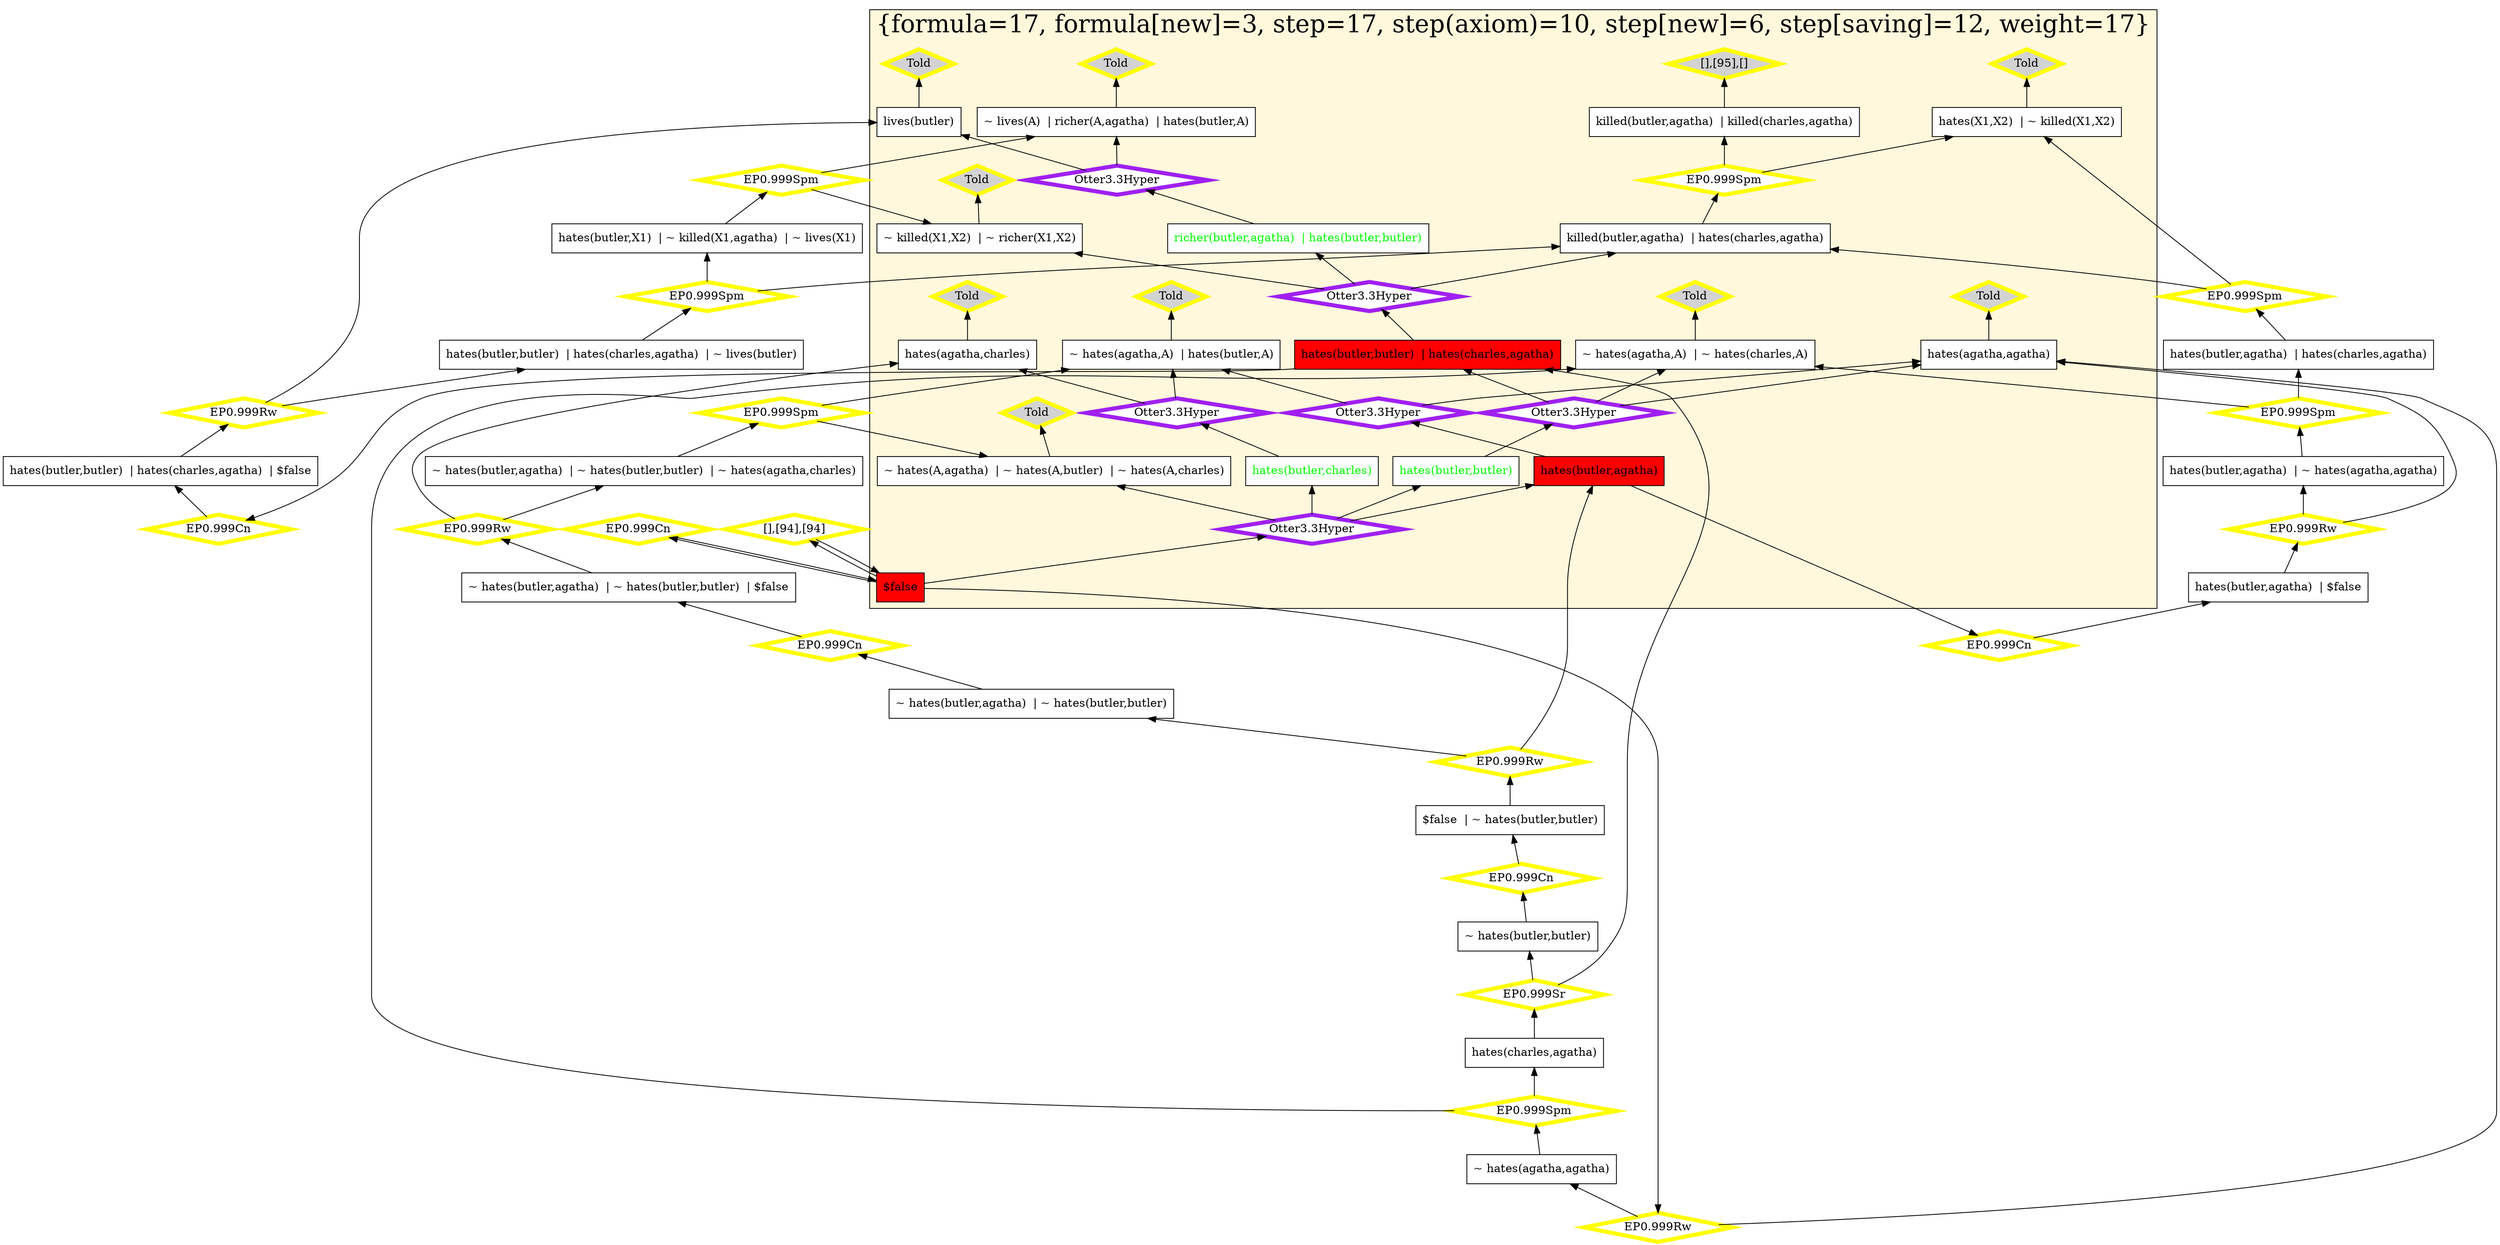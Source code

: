 digraph g 
{ rankdir=BT;
   
  "x_88" [ URL="http://inference-web.org/proofs/tptp/Solutions/PUZ/PUZ001-1/Otter---3.3/answer.owl#ns_20_conclusion" color="black" shape="box" label="hates(charles,agatha)  | hates(butler,butler)" fillcolor="red" style="filled"  ];
  "x_30" [ color="black" shape="box" label="hates(butler,butler)  | hates(charles,agatha)  | $false" fillcolor="white" style="filled"  ];
  "x_73" [ color="black" shape="box" label="hates(butler,X1)  | ~ hates(agatha,X1)" fillcolor="white" style="filled"  ];
  "x_60" [ fontcolor="green" URL="http://inference-web.org/proofs/tptp/Solutions/PUZ/PUZ001-1/Otter---3.3/answer.owl#ns_17_conclusion" color="black" shape="box" label="hates(butler,charles)" fillcolor="white" style="filled"  ];
  "x_33" [ fontcolor="green" URL="http://inference-web.org/proofs/tptp/Solutions/PUZ/PUZ001-1/Otter---3.3/answer.owl#ns_14_conclusion" color="black" shape="box" label="richer(butler,agatha)  | hates(butler,butler)" fillcolor="white" style="filled"  ];
  "x_21" [ URL="http://inference-web.org/proofs/tptp/Solutions/PUZ/PUZ001-1/Otter---3.3/answer.owl#ns_16_conclusion" color="black" shape="box" label="hates(butler,agatha)" fillcolor="red" style="filled"  ];
  "x_94" [ color="black" shape="box" label="$false" fillcolor="red" style="filled"  ];
  "x_39" [ color="black" shape="box" label="richer(X1,agatha)  | hates(butler,X1)  | ~ lives(X1)" fillcolor="white" style="filled"  ];
  "x_64" [ color="black" shape="box" label="$false  | ~ hates(butler,butler)" fillcolor="white" style="filled"  ];
  "x_66" [ color="black" shape="box" label="~ hates(X1,agatha)  | ~ hates(X1,butler)  | ~ hates(X1,charles)" fillcolor="white" style="filled"  ];
  "x_36" [ color="black" shape="box" label="hates(butler,agatha)  | $false" fillcolor="white" style="filled"  ];
  "x_95" [ color="black" shape="box" label="killed(butler,agatha)  | killed(charles,agatha)" fillcolor="white" style="filled"  ];
  "x_94" [ color="black" shape="box" label="$false" fillcolor="red" style="filled"  ];
  "x_39" [ URL="http://inference-web.org/proofs/tptp/Solutions/PUZ/PUZ001-1/Otter---3.3/answer.owl#ns_6_conclusion" color="black" shape="box" label="~ lives(A)  | richer(A,agatha)  | hates(butler,A)" fillcolor="white" style="filled"  ];
  "x_23" [ URL="http://inference-web.org/proofs/tptp/Solutions/PUZ/PUZ001-1/Otter---3.3/answer.owl#ns_11_conclusion" color="black" shape="box" label="hates(agatha,charles)" fillcolor="white" style="filled"  ];
  "x_97" [ fontcolor="green" URL="http://inference-web.org/proofs/tptp/Solutions/PUZ/PUZ001-1/Otter---3.3/answer.owl#ns_21_conclusion" color="black" shape="box" label="hates(butler,butler)" fillcolor="white" style="filled"  ];
  "x_8" [ color="black" shape="box" label="~ hates(butler,agatha)  | ~ hates(butler,butler)  | ~ hates(agatha,charles)" fillcolor="white" style="filled"  ];
  "x_94" [ color="black" shape="box" label="$false" fillcolor="red" style="filled"  ];
  "x_42" [ color="black" shape="box" label="~ hates(butler,agatha)  | ~ hates(butler,butler)" fillcolor="white" style="filled"  ];
  "x_94" [ URL="http://inference-web.org/proofs/tptp/Solutions/PUZ/PUZ001-1/Otter---3.3/answer.owl#ns_23_conclusion" color="black" shape="box" label="$false" fillcolor="red" style="filled"  ];
  "x_45" [ color="black" shape="box" label="hates(X1,X2)  | ~ killed(X1,X2)" fillcolor="white" style="filled"  ];
  "x_102" [ color="black" shape="box" label="~ hates(butler,butler)" fillcolor="white" style="filled"  ];
  "x_88" [ color="black" shape="box" label="hates(butler,butler)  | hates(charles,agatha)" fillcolor="red" style="filled"  ];
  "x_71" [ URL="http://inference-web.org/proofs/tptp/Solutions/PUZ/PUZ001-1/Otter---3.3/answer.owl#ns_8_conclusion" color="black" shape="box" label="lives(butler)" fillcolor="white" style="filled"  ];
  "x_73" [ URL="http://inference-web.org/proofs/tptp/Solutions/PUZ/PUZ001-1/Otter---3.3/answer.owl#ns_5_conclusion" color="black" shape="box" label="~ hates(agatha,A)  | hates(butler,A)" fillcolor="white" style="filled"  ];
  "x_75" [ color="black" shape="box" label="~ hates(agatha,agatha)" fillcolor="white" style="filled"  ];
  "x_104" [ color="black" shape="box" label="hates(butler,butler)  | hates(charles,agatha)  | ~ lives(butler)" fillcolor="white" style="filled"  ];
  "x_105" [ color="black" shape="box" label="hates(agatha,agatha)" fillcolor="white" style="filled"  ];
  "x_18" [ color="black" shape="box" label="hates(charles,agatha)  | killed(butler,agatha)" fillcolor="white" style="filled"  ];
  "x_71" [ color="black" shape="box" label="lives(butler)" fillcolor="white" style="filled"  ];
  "x_66" [ URL="http://inference-web.org/proofs/tptp/Solutions/PUZ/PUZ001-1/Otter---3.3/answer.owl#ns_3_conclusion" color="black" shape="box" label="~ hates(A,agatha)  | ~ hates(A,butler)  | ~ hates(A,charles)" fillcolor="white" style="filled"  ];
  "x_21" [ color="black" shape="box" label="hates(butler,agatha)" fillcolor="red" style="filled"  ];
  "x_50" [ color="black" shape="box" label="hates(butler,agatha)  | hates(charles,agatha)" fillcolor="white" style="filled"  ];
  "x_23" [ color="black" shape="box" label="hates(agatha,charles)" fillcolor="white" style="filled"  ];
  "x_105" [ URL="http://inference-web.org/proofs/tptp/Solutions/PUZ/PUZ001-1/Otter---3.3/answer.owl#ns_10_conclusion" color="black" shape="box" label="hates(agatha,agatha)" fillcolor="white" style="filled"  ];
  "x_51" [ color="black" shape="box" label="hates(charles,agatha)" fillcolor="white" style="filled"  ];
  "x_107" [ color="black" shape="box" label="~ hates(agatha,X1)  | ~ hates(charles,X1)" fillcolor="white" style="filled"  ];
  "x_107" [ URL="http://inference-web.org/proofs/tptp/Solutions/PUZ/PUZ001-1/Otter---3.3/answer.owl#ns_2_conclusion" color="black" shape="box" label="~ hates(agatha,A)  | ~ hates(charles,A)" fillcolor="white" style="filled"  ];
  "x_81" [ color="black" shape="box" label="hates(butler,agatha)  | ~ hates(agatha,agatha)" fillcolor="white" style="filled"  ];
  "x_110" [ URL="http://inference-web.org/proofs/tptp/Solutions/PUZ/PUZ001-1/Otter---3.3/answer.owl#ns_1_conclusion" color="black" shape="box" label="~ killed(A,B)  | ~ richer(A,B)" fillcolor="white" style="filled"  ];
  "x_109" [ color="black" shape="box" label="~ hates(butler,agatha)  | ~ hates(butler,butler)  | $false" fillcolor="white" style="filled"  ];
  "x_18" [ URL="http://inference-web.org/proofs/tptp/Solutions/PUZ/PUZ001-1/Otter---3.3/answer.owl#ns_18_conclusion" color="black" shape="box" label="killed(butler,agatha)  | hates(charles,agatha)" fillcolor="white" style="filled"  ];
  "x_55" [ color="black" shape="box" label="hates(butler,X1)  | ~ killed(X1,agatha)  | ~ lives(X1)" fillcolor="white" style="filled"  ];
  "x_110" [ color="black" shape="box" label="~ killed(X1,X2)  | ~ richer(X1,X2)" fillcolor="white" style="filled"  ];
  "3442a9b8:1242bb91223:-7f41" [ URL="http://browser.inference-web.org/iwbrowser/BrowseNodeSet?url=http%3A%2F%2Finference-web.org%2Fproofs%2Ftptp%2FSolutions%2FPUZ%2FPUZ001-1%2FEP---1.1pre%2Fanswer.owl%23ns_4" color="yellow" shape="diamond" label="Told" fillcolor="lightgrey" style="filled" penwidth="5"  ];
  "x_110" -> "3442a9b8:1242bb91223:-7f41";
  "3442a9b8:1242bb91223:-7fbd" [ URL="http://browser.inference-web.org/iwbrowser/BrowseNodeSet?url=http%3A%2F%2Finference-web.org%2Fproofs%2Ftptp%2FSolutions%2FPUZ%2FPUZ001-1%2FEP---1.1pre%2Fanswer.owl%23answer" color="yellow" shape="diamond" label="[],[94],[94]" fillcolor="white" style="filled" penwidth="5"  ];
  "x_94" -> "3442a9b8:1242bb91223:-7fbd";
  "3442a9b8:1242bb91223:-7fbd" -> "x_94";
  "3442a9b8:1242bb91223:-7f98" [ URL="http://browser.inference-web.org/iwbrowser/BrowseNodeSet?url=http%3A%2F%2Finference-web.org%2Fproofs%2Ftptp%2FSolutions%2FPUZ%2FPUZ001-1%2FEP---1.1pre%2Fanswer.owl%23ns_35" color="yellow" shape="diamond" label="EP0.999Cn" fillcolor="white" style="filled" penwidth="5"  ];
  "x_21" -> "3442a9b8:1242bb91223:-7f98";
  "3442a9b8:1242bb91223:-7f98" -> "x_36";
  "3442a9b8:1242bb91223:-7f5a" [ URL="http://browser.inference-web.org/iwbrowser/BrowseNodeSet?url=http%3A%2F%2Finference-web.org%2Fproofs%2Ftptp%2FSolutions%2FPUZ%2FPUZ001-1%2FEP---1.1pre%2Fanswer.owl%23ns_26" color="yellow" shape="diamond" label="EP0.999Rw" fillcolor="white" style="filled" penwidth="5"  ];
  "x_30" -> "3442a9b8:1242bb91223:-7f5a";
  "3442a9b8:1242bb91223:-7f5a" -> "x_71";
  "3442a9b8:1242bb91223:-7f5a" -> "x_104";
  "3442a9b8:1242bb91223:-7fa1" [ URL="http://browser.inference-web.org/iwbrowser/BrowseNodeSet?url=http%3A%2F%2Finference-web.org%2Fproofs%2Ftptp%2FSolutions%2FPUZ%2FPUZ001-1%2FEP---1.1pre%2Fanswer.owl%23ns_38" color="yellow" shape="diamond" label="EP0.999Cn" fillcolor="white" style="filled" penwidth="5"  ];
  "x_102" -> "3442a9b8:1242bb91223:-7fa1";
  "3442a9b8:1242bb91223:-7fa1" -> "x_64";
  "3442a9b8:1242bb91223:-7f63" [ URL="http://browser.inference-web.org/iwbrowser/BrowseNodeSet?url=http%3A%2F%2Finference-web.org%2Fproofs%2Ftptp%2FSolutions%2FPUZ%2FPUZ001-1%2FEP---1.1pre%2Fanswer.owl%23ns_6" color="yellow" shape="diamond" label="Told" fillcolor="lightgrey" style="filled" penwidth="5"  ];
  "x_66" -> "3442a9b8:1242bb91223:-7f63";
  "3442a9b8:1242bb91223:-7f77" [ URL="http://browser.inference-web.org/iwbrowser/BrowseNodeSet?url=http%3A%2F%2Finference-web.org%2Fproofs%2Ftptp%2FSolutions%2FPUZ%2FPUZ001-1%2FEP---1.1pre%2Fanswer.owl%23ns_19" color="yellow" shape="diamond" label="EP0.999Rw" fillcolor="white" style="filled" penwidth="5"  ];
  "x_109" -> "3442a9b8:1242bb91223:-7f77";
  "3442a9b8:1242bb91223:-7f77" -> "x_8";
  "3442a9b8:1242bb91223:-7f77" -> "x_23";
  "3442a9b8:1242bb91223:-7f46" [ URL="http://browser.inference-web.org/iwbrowser/BrowseNodeSet?url=http%3A%2F%2Finference-web.org%2Fproofs%2Ftptp%2FSolutions%2FPUZ%2FPUZ001-1%2FEP---1.1pre%2Fanswer.owl%23ns_11" color="yellow" shape="diamond" label="Told" fillcolor="lightgrey" style="filled" penwidth="5"  ];
  "x_39" -> "3442a9b8:1242bb91223:-7f46";
  "3442a9b8:1242bb91223:-7ffb" [ URL="http://browser.inference-web.org/iwbrowser/BrowseNodeSet?url=http%3A%2F%2Finference-web.org%2Fproofs%2Ftptp%2FSolutions%2FPUZ%2FPUZ001-1%2FOtter---3.3%2Fanswer.owl%23ns_17" color="purple" shape="diamond" label="Otter3.3Hyper" fillcolor="white" style="filled" penwidth="5"  ];
  "x_60" -> "3442a9b8:1242bb91223:-7ffb";
  "3442a9b8:1242bb91223:-7ffb" -> "x_23";
  "3442a9b8:1242bb91223:-7ffb" -> "x_73";
  "3442a9b8:1242bb91223:-7f94" [ URL="http://browser.inference-web.org/iwbrowser/BrowseNodeSet?url=http%3A%2F%2Finference-web.org%2Fproofs%2Ftptp%2FSolutions%2FPUZ%2FPUZ001-1%2FEP---1.1pre%2Fanswer.owl%23ns_34" color="yellow" shape="diamond" label="EP0.999Rw" fillcolor="white" style="filled" penwidth="5"  ];
  "x_36" -> "3442a9b8:1242bb91223:-7f94";
  "3442a9b8:1242bb91223:-7f94" -> "x_81";
  "3442a9b8:1242bb91223:-7f94" -> "x_105";
  "3442a9b8:1242bb91223:-7ff2" [ URL="http://browser.inference-web.org/iwbrowser/BrowseNodeSet?url=http%3A%2F%2Finference-web.org%2Fproofs%2Ftptp%2FSolutions%2FPUZ%2FPUZ001-1%2FOtter---3.3%2Fanswer.owl%23ns_16" color="purple" shape="diamond" label="Otter3.3Hyper" fillcolor="white" style="filled" penwidth="5"  ];
  "x_21" -> "3442a9b8:1242bb91223:-7ff2";
  "3442a9b8:1242bb91223:-7ff2" -> "x_73";
  "3442a9b8:1242bb91223:-7ff2" -> "x_105";
  "3442a9b8:1242bb91223:-7f8f" [ URL="http://browser.inference-web.org/iwbrowser/BrowseNodeSet?url=http%3A%2F%2Finference-web.org%2Fproofs%2Ftptp%2FSolutions%2FPUZ%2FPUZ001-1%2FEP---1.1pre%2Fanswer.owl%23ns_33" color="yellow" shape="diamond" label="EP0.999Spm" fillcolor="white" style="filled" penwidth="5"  ];
  "x_81" -> "3442a9b8:1242bb91223:-7f8f";
  "3442a9b8:1242bb91223:-7f8f" -> "x_50";
  "3442a9b8:1242bb91223:-7f8f" -> "x_107";
  "3442a9b8:1242bb91223:-7fb5" [ URL="http://browser.inference-web.org/iwbrowser/BrowseNodeSet?url=http%3A%2F%2Finference-web.org%2Fproofs%2Ftptp%2FSolutions%2FPUZ%2FPUZ001-1%2FEP---1.1pre%2Fanswer.owl%23ns_43" color="yellow" shape="diamond" label="EP0.999Rw" fillcolor="white" style="filled" penwidth="5"  ];
  "x_94" -> "3442a9b8:1242bb91223:-7fb5";
  "3442a9b8:1242bb91223:-7fb5" -> "x_75";
  "3442a9b8:1242bb91223:-7fb5" -> "x_105";
  "3442a9b8:1242bb91223:-7f9d" [ URL="http://browser.inference-web.org/iwbrowser/BrowseNodeSet?url=http%3A%2F%2Finference-web.org%2Fproofs%2Ftptp%2FSolutions%2FPUZ%2FPUZ001-1%2FEP---1.1pre%2Fanswer.owl%23ns_37" color="yellow" shape="diamond" label="EP0.999Rw" fillcolor="white" style="filled" penwidth="5"  ];
  "x_64" -> "3442a9b8:1242bb91223:-7f9d";
  "3442a9b8:1242bb91223:-7f9d" -> "x_21";
  "3442a9b8:1242bb91223:-7f9d" -> "x_42";
  "3442a9b8:1242bb91223:-7fb0" [ URL="http://browser.inference-web.org/iwbrowser/BrowseNodeSet?url=http%3A%2F%2Finference-web.org%2Fproofs%2Ftptp%2FSolutions%2FPUZ%2FPUZ001-1%2FEP---1.1pre%2Fanswer.owl%23ns_7" color="yellow" shape="diamond" label="Told" fillcolor="lightgrey" style="filled" penwidth="5"  ];
  "x_105" -> "3442a9b8:1242bb91223:-7fb0";
  "3442a9b8:1242bb91223:-7f85" [ URL="http://browser.inference-web.org/iwbrowser/BrowseNodeSet?url=http%3A%2F%2Finference-web.org%2Fproofs%2Ftptp%2FSolutions%2FPUZ%2FPUZ001-1%2FEP---1.1pre%2Fanswer.owl%23ns_9" color="yellow" shape="diamond" label="Told" fillcolor="lightgrey" style="filled" penwidth="5"  ];
  "x_45" -> "3442a9b8:1242bb91223:-7f85";
  "3442a9b8:1242bb91223:-7f68" [ URL="http://browser.inference-web.org/iwbrowser/BrowseNodeSet?url=http%3A%2F%2Finference-web.org%2Fproofs%2Ftptp%2FSolutions%2FPUZ%2FPUZ001-1%2FEP---1.1pre%2Fanswer.owl%23ns_10" color="yellow" shape="diamond" label="Told" fillcolor="lightgrey" style="filled" penwidth="5"  ];
  "x_73" -> "3442a9b8:1242bb91223:-7f68";
  "3442a9b8:1242bb91223:-7f7b" [ URL="http://browser.inference-web.org/iwbrowser/BrowseNodeSet?url=http%3A%2F%2Finference-web.org%2Fproofs%2Ftptp%2FSolutions%2FPUZ%2FPUZ001-1%2FEP---1.1pre%2Fanswer.owl%23ns_20" color="yellow" shape="diamond" label="EP0.999Cn" fillcolor="white" style="filled" penwidth="5"  ];
  "x_42" -> "3442a9b8:1242bb91223:-7f7b";
  "3442a9b8:1242bb91223:-7f7b" -> "x_109";
  "3442a9b8:1242bb91223:-7fb9" [ URL="http://browser.inference-web.org/iwbrowser/BrowseNodeSet?url=http%3A%2F%2Finference-web.org%2Fproofs%2Ftptp%2FSolutions%2FPUZ%2FPUZ001-1%2FEP---1.1pre%2Fanswer.owl%23ns_44" color="yellow" shape="diamond" label="EP0.999Cn" fillcolor="white" style="filled" penwidth="5"  ];
  "x_94" -> "3442a9b8:1242bb91223:-7fb9";
  "3442a9b8:1242bb91223:-7fb9" -> "x_94";
  "3442a9b8:1242bb91223:-7fe9" [ URL="http://browser.inference-web.org/iwbrowser/BrowseNodeSet?url=http%3A%2F%2Finference-web.org%2Fproofs%2Ftptp%2FSolutions%2FPUZ%2FPUZ001-1%2FOtter---3.3%2Fanswer.owl%23ns_21" color="purple" shape="diamond" label="Otter3.3Hyper" fillcolor="white" style="filled" penwidth="5"  ];
  "x_97" -> "3442a9b8:1242bb91223:-7fe9";
  "3442a9b8:1242bb91223:-7fe9" -> "x_88";
  "3442a9b8:1242bb91223:-7fe9" -> "x_105";
  "3442a9b8:1242bb91223:-7fe9" -> "x_107";
  "3442a9b8:1242bb91223:-7f50" [ URL="http://browser.inference-web.org/iwbrowser/BrowseNodeSet?url=http%3A%2F%2Finference-web.org%2Fproofs%2Ftptp%2FSolutions%2FPUZ%2FPUZ001-1%2FEP---1.1pre%2Fanswer.owl%23ns_25" color="yellow" shape="diamond" label="EP0.999Spm" fillcolor="white" style="filled" penwidth="5"  ];
  "x_104" -> "3442a9b8:1242bb91223:-7f50";
  "3442a9b8:1242bb91223:-7f50" -> "x_18";
  "3442a9b8:1242bb91223:-7f50" -> "x_55";
  "3442a9b8:1242bb91223:-7f80" [ URL="http://browser.inference-web.org/iwbrowser/BrowseNodeSet?url=http%3A%2F%2Finference-web.org%2Fproofs%2Ftptp%2FSolutions%2FPUZ%2FPUZ001-1%2FEP---1.1pre%2Fanswer.owl%23ns_5" color="yellow" shape="diamond" label="Told" fillcolor="lightgrey" style="filled" penwidth="5"  ];
  "x_107" -> "3442a9b8:1242bb91223:-7f80";
  "3442a9b8:1242bb91223:-7f55" [ URL="http://browser.inference-web.org/iwbrowser/BrowseNodeSet?url=http%3A%2F%2Finference-web.org%2Fproofs%2Ftptp%2FSolutions%2FPUZ%2FPUZ001-1%2FEP---1.1pre%2Fanswer.owl%23ns_2" color="yellow" shape="diamond" label="Told" fillcolor="lightgrey" style="filled" penwidth="5"  ];
  "x_71" -> "3442a9b8:1242bb91223:-7f55";
  "3442a9b8:1242bb91223:-7f8a" [ URL="http://browser.inference-web.org/iwbrowser/BrowseNodeSet?url=http%3A%2F%2Finference-web.org%2Fproofs%2Ftptp%2FSolutions%2FPUZ%2FPUZ001-1%2FEP---1.1pre%2Fanswer.owl%23ns_24" color="yellow" shape="diamond" label="EP0.999Spm" fillcolor="white" style="filled" penwidth="5"  ];
  "x_50" -> "3442a9b8:1242bb91223:-7f8a";
  "3442a9b8:1242bb91223:-7f8a" -> "x_18";
  "3442a9b8:1242bb91223:-7f8a" -> "x_45";
  "3442a9b8:1242bb91223:-7fc2" [ URL="http://browser.inference-web.org/iwbrowser/BrowseNodeSet?url=http%3A%2F%2Finference-web.org%2Fproofs%2Ftptp%2FSolutions%2FPUZ%2FPUZ001-1%2FEP---1.1pre%2Fanswer.owl%23ns_12" color="yellow" shape="diamond" label="[],[95],[]" fillcolor="lightgrey" style="filled" penwidth="5"  ];
  "x_95" -> "3442a9b8:1242bb91223:-7fc2";
  "3442a9b8:1242bb91223:-7fc7" [ URL="http://browser.inference-web.org/iwbrowser/BrowseNodeSet?url=http%3A%2F%2Finference-web.org%2Fproofs%2Ftptp%2FSolutions%2FPUZ%2FPUZ001-1%2FEP---1.1pre%2Fanswer.owl%23ns_13" color="yellow" shape="diamond" label="EP0.999Spm" fillcolor="white" style="filled" penwidth="5"  ];
  "x_18" -> "3442a9b8:1242bb91223:-7fc7";
  "3442a9b8:1242bb91223:-7fc7" -> "x_45";
  "3442a9b8:1242bb91223:-7fc7" -> "x_95";
  "3442a9b8:1242bb91223:-7f6d" [ URL="http://browser.inference-web.org/iwbrowser/BrowseNodeSet?url=http%3A%2F%2Finference-web.org%2Fproofs%2Ftptp%2FSolutions%2FPUZ%2FPUZ001-1%2FEP---1.1pre%2Fanswer.owl%23ns_18" color="yellow" shape="diamond" label="EP0.999Spm" fillcolor="white" style="filled" penwidth="5"  ];
  "x_8" -> "3442a9b8:1242bb91223:-7f6d";
  "3442a9b8:1242bb91223:-7f6d" -> "x_66";
  "3442a9b8:1242bb91223:-7f6d" -> "x_73";
  "3442a9b8:1242bb91223:-8000" [ URL="http://browser.inference-web.org/iwbrowser/BrowseNodeSet?url=http%3A%2F%2Finference-web.org%2Fproofs%2Ftptp%2FSolutions%2FPUZ%2FPUZ001-1%2FOtter---3.3%2Fanswer.owl%23answer" color="purple" shape="diamond" label="Otter3.3Hyper" fillcolor="white" style="filled" penwidth="5"  ];
  "x_94" -> "3442a9b8:1242bb91223:-8000";
  "3442a9b8:1242bb91223:-8000" -> "x_21";
  "3442a9b8:1242bb91223:-8000" -> "x_60";
  "3442a9b8:1242bb91223:-8000" -> "x_66";
  "3442a9b8:1242bb91223:-8000" -> "x_97";
  "3442a9b8:1242bb91223:-7fe2" [ URL="http://browser.inference-web.org/iwbrowser/BrowseNodeSet?url=http%3A%2F%2Finference-web.org%2Fproofs%2Ftptp%2FSolutions%2FPUZ%2FPUZ001-1%2FOtter---3.3%2Fanswer.owl%23ns_20" color="purple" shape="diamond" label="Otter3.3Hyper" fillcolor="white" style="filled" penwidth="5"  ];
  "x_88" -> "3442a9b8:1242bb91223:-7fe2";
  "3442a9b8:1242bb91223:-7fe2" -> "x_18";
  "3442a9b8:1242bb91223:-7fe2" -> "x_33";
  "3442a9b8:1242bb91223:-7fe2" -> "x_110";
  "3442a9b8:1242bb91223:-7f72" [ URL="http://browser.inference-web.org/iwbrowser/BrowseNodeSet?url=http%3A%2F%2Finference-web.org%2Fproofs%2Ftptp%2FSolutions%2FPUZ%2FPUZ001-1%2FEP---1.1pre%2Fanswer.owl%23ns_8" color="yellow" shape="diamond" label="Told" fillcolor="lightgrey" style="filled" penwidth="5"  ];
  "x_23" -> "3442a9b8:1242bb91223:-7f72";
  "3442a9b8:1242bb91223:-7fde" [ URL="http://browser.inference-web.org/iwbrowser/BrowseNodeSet?url=http%3A%2F%2Finference-web.org%2Fproofs%2Ftptp%2FSolutions%2FPUZ%2FPUZ001-1%2FOtter---3.3%2Fanswer.owl%23ns_14" color="purple" shape="diamond" label="Otter3.3Hyper" fillcolor="white" style="filled" penwidth="5"  ];
  "x_33" -> "3442a9b8:1242bb91223:-7fde";
  "3442a9b8:1242bb91223:-7fde" -> "x_39";
  "3442a9b8:1242bb91223:-7fde" -> "x_71";
  "3442a9b8:1242bb91223:-7f4b" [ URL="http://browser.inference-web.org/iwbrowser/BrowseNodeSet?url=http%3A%2F%2Finference-web.org%2Fproofs%2Ftptp%2FSolutions%2FPUZ%2FPUZ001-1%2FEP---1.1pre%2Fanswer.owl%23ns_14" color="yellow" shape="diamond" label="EP0.999Spm" fillcolor="white" style="filled" penwidth="5"  ];
  "x_55" -> "3442a9b8:1242bb91223:-7f4b";
  "3442a9b8:1242bb91223:-7f4b" -> "x_39";
  "3442a9b8:1242bb91223:-7f4b" -> "x_110";
  "3442a9b8:1242bb91223:-7fa6" [ URL="http://browser.inference-web.org/iwbrowser/BrowseNodeSet?url=http%3A%2F%2Finference-web.org%2Fproofs%2Ftptp%2FSolutions%2FPUZ%2FPUZ001-1%2FEP---1.1pre%2Fanswer.owl%23ns_40" color="yellow" shape="diamond" label="EP0.999Sr" fillcolor="white" style="filled" penwidth="5"  ];
  "x_51" -> "3442a9b8:1242bb91223:-7fa6";
  "3442a9b8:1242bb91223:-7fa6" -> "x_88";
  "3442a9b8:1242bb91223:-7fa6" -> "x_102";
  "3442a9b8:1242bb91223:-7fab" [ URL="http://browser.inference-web.org/iwbrowser/BrowseNodeSet?url=http%3A%2F%2Finference-web.org%2Fproofs%2Ftptp%2FSolutions%2FPUZ%2FPUZ001-1%2FEP---1.1pre%2Fanswer.owl%23ns_41" color="yellow" shape="diamond" label="EP0.999Spm" fillcolor="white" style="filled" penwidth="5"  ];
  "x_75" -> "3442a9b8:1242bb91223:-7fab";
  "3442a9b8:1242bb91223:-7fab" -> "x_51";
  "3442a9b8:1242bb91223:-7fab" -> "x_107";
  "3442a9b8:1242bb91223:-7f5e" [ URL="http://browser.inference-web.org/iwbrowser/BrowseNodeSet?url=http%3A%2F%2Finference-web.org%2Fproofs%2Ftptp%2FSolutions%2FPUZ%2FPUZ001-1%2FEP---1.1pre%2Fanswer.owl%23ns_27" color="yellow" shape="diamond" label="EP0.999Cn" fillcolor="white" style="filled" penwidth="5"  ];
  "x_88" -> "3442a9b8:1242bb91223:-7f5e";
  "3442a9b8:1242bb91223:-7f5e" -> "x_30";
  
 subgraph cluster_opt 
{ labelloc=b label="{formula=17, formula[new]=3, step=17, step(axiom)=10, step[new]=6, step[saving]=12, weight=17}" 
 fontsize=30 fillcolor=cornsilk style=filled 
  x_71 ; x_33 ; x_39 ; x_66 ; x_97 ; x_110 ; x_107 ; x_73 ; x_105 ; x_45 ; x_18 ; x_21 ; x_23 ; x_95 ; x_94 ; x_88 ; x_60 ; "3442a9b8:1242bb91223:-7f41" ;
 "3442a9b8:1242bb91223:-7fe9" ;
 "3442a9b8:1242bb91223:-7f63" ;
 "3442a9b8:1242bb91223:-7f80" ;
 "3442a9b8:1242bb91223:-7f46" ;
 "3442a9b8:1242bb91223:-7ffb" ;
 "3442a9b8:1242bb91223:-7f55" ;
 "3442a9b8:1242bb91223:-7fc2" ;
 "3442a9b8:1242bb91223:-7ff2" ;
 "3442a9b8:1242bb91223:-7fc7" ;
 "3442a9b8:1242bb91223:-8000" ;
 "3442a9b8:1242bb91223:-7fb0" ;
 "3442a9b8:1242bb91223:-7f85" ;
 "3442a9b8:1242bb91223:-7f68" ;
 "3442a9b8:1242bb91223:-7fe2" ;
 "3442a9b8:1242bb91223:-7f72" ;
 "3442a9b8:1242bb91223:-7fde" ;
 
}
 
}
